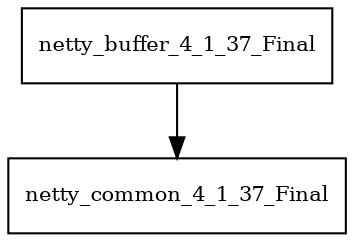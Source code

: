 digraph netty_buffer_4_1_37_Final_dependencies {
  node [shape = box, fontsize=10.0];
  netty_buffer_4_1_37_Final -> netty_common_4_1_37_Final;
}
